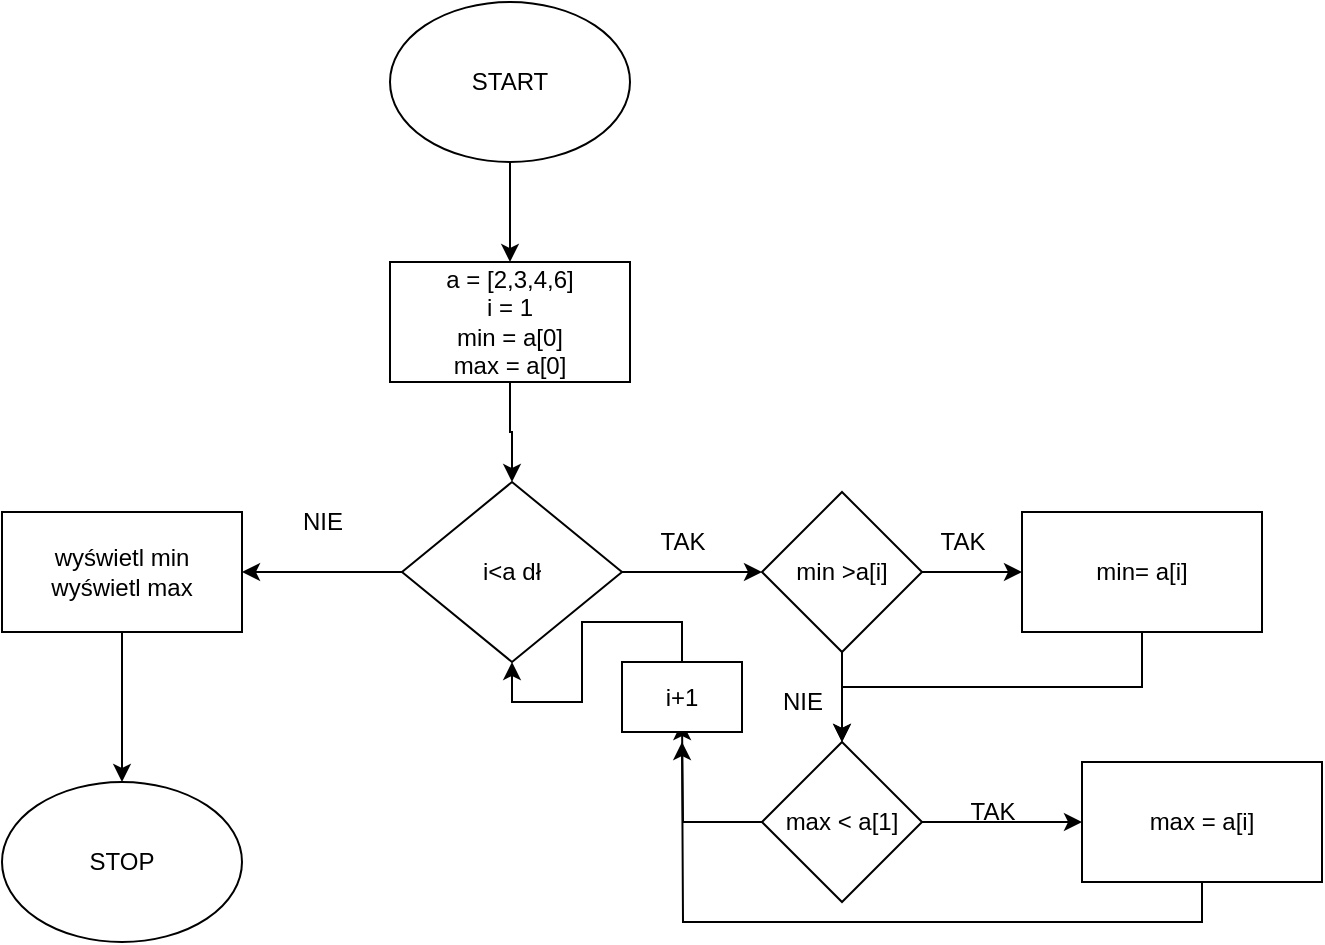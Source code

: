 <mxfile version="20.8.20" type="github">
  <diagram name="Strona-1" id="rhtGgl8qI_kHfRIOT7NE">
    <mxGraphModel dx="1434" dy="796" grid="1" gridSize="10" guides="1" tooltips="1" connect="1" arrows="1" fold="1" page="1" pageScale="1" pageWidth="827" pageHeight="1169" math="0" shadow="0">
      <root>
        <mxCell id="0" />
        <mxCell id="1" parent="0" />
        <mxCell id="fMydrqqpjLZcZsLkV7Fp-3" style="edgeStyle=orthogonalEdgeStyle;rounded=0;orthogonalLoop=1;jettySize=auto;html=1;exitX=0.5;exitY=1;exitDx=0;exitDy=0;entryX=0.5;entryY=0;entryDx=0;entryDy=0;" parent="1" source="fMydrqqpjLZcZsLkV7Fp-1" target="fMydrqqpjLZcZsLkV7Fp-2" edge="1">
          <mxGeometry relative="1" as="geometry" />
        </mxCell>
        <mxCell id="fMydrqqpjLZcZsLkV7Fp-1" value="START" style="ellipse;whiteSpace=wrap;html=1;" parent="1" vertex="1">
          <mxGeometry x="204" y="20" width="120" height="80" as="geometry" />
        </mxCell>
        <mxCell id="fMydrqqpjLZcZsLkV7Fp-5" style="edgeStyle=orthogonalEdgeStyle;rounded=0;orthogonalLoop=1;jettySize=auto;html=1;exitX=0.5;exitY=1;exitDx=0;exitDy=0;entryX=0.5;entryY=0;entryDx=0;entryDy=0;" parent="1" source="fMydrqqpjLZcZsLkV7Fp-2" target="fMydrqqpjLZcZsLkV7Fp-4" edge="1">
          <mxGeometry relative="1" as="geometry" />
        </mxCell>
        <mxCell id="fMydrqqpjLZcZsLkV7Fp-2" value="&lt;div&gt;a = [2,3,4,6]&lt;/div&gt;&lt;div&gt;i = 1&lt;br&gt;&lt;/div&gt;&lt;div&gt;min = a[0]&lt;br&gt;&lt;/div&gt;&lt;div&gt;max = a[0]&lt;br&gt;&lt;/div&gt;" style="rounded=0;whiteSpace=wrap;html=1;" parent="1" vertex="1">
          <mxGeometry x="204" y="150" width="120" height="60" as="geometry" />
        </mxCell>
        <mxCell id="fMydrqqpjLZcZsLkV7Fp-16" style="edgeStyle=orthogonalEdgeStyle;rounded=0;orthogonalLoop=1;jettySize=auto;html=1;exitX=1;exitY=0.5;exitDx=0;exitDy=0;" parent="1" source="fMydrqqpjLZcZsLkV7Fp-4" edge="1">
          <mxGeometry relative="1" as="geometry">
            <mxPoint x="390" y="305" as="targetPoint" />
          </mxGeometry>
        </mxCell>
        <mxCell id="fMydrqqpjLZcZsLkV7Fp-30" style="edgeStyle=orthogonalEdgeStyle;rounded=0;orthogonalLoop=1;jettySize=auto;html=1;exitX=0;exitY=0.5;exitDx=0;exitDy=0;" parent="1" source="fMydrqqpjLZcZsLkV7Fp-4" edge="1">
          <mxGeometry relative="1" as="geometry">
            <mxPoint x="130" y="305" as="targetPoint" />
          </mxGeometry>
        </mxCell>
        <mxCell id="fMydrqqpjLZcZsLkV7Fp-4" value="i&amp;lt;a dł" style="rhombus;whiteSpace=wrap;html=1;" parent="1" vertex="1">
          <mxGeometry x="210" y="260" width="110" height="90" as="geometry" />
        </mxCell>
        <mxCell id="fMydrqqpjLZcZsLkV7Fp-9" value="TAK" style="text;html=1;align=center;verticalAlign=middle;resizable=0;points=[];autosize=1;strokeColor=none;fillColor=none;" parent="1" vertex="1">
          <mxGeometry x="330" y="275" width="40" height="30" as="geometry" />
        </mxCell>
        <mxCell id="fMydrqqpjLZcZsLkV7Fp-13" style="edgeStyle=orthogonalEdgeStyle;rounded=0;orthogonalLoop=1;jettySize=auto;html=1;exitX=0.5;exitY=1;exitDx=0;exitDy=0;entryX=0.5;entryY=0;entryDx=0;entryDy=0;" parent="1" source="fMydrqqpjLZcZsLkV7Fp-11" target="fMydrqqpjLZcZsLkV7Fp-12" edge="1">
          <mxGeometry relative="1" as="geometry" />
        </mxCell>
        <mxCell id="fMydrqqpjLZcZsLkV7Fp-11" value="&lt;div&gt;wyświetl min &lt;br&gt;&lt;/div&gt;&lt;div&gt;wyświetl max&lt;br&gt;&lt;/div&gt;" style="rounded=0;whiteSpace=wrap;html=1;" parent="1" vertex="1">
          <mxGeometry x="10" y="275" width="120" height="60" as="geometry" />
        </mxCell>
        <mxCell id="fMydrqqpjLZcZsLkV7Fp-12" value="STOP" style="ellipse;whiteSpace=wrap;html=1;" parent="1" vertex="1">
          <mxGeometry x="10" y="410" width="120" height="80" as="geometry" />
        </mxCell>
        <mxCell id="fMydrqqpjLZcZsLkV7Fp-20" style="edgeStyle=orthogonalEdgeStyle;rounded=0;orthogonalLoop=1;jettySize=auto;html=1;exitX=1;exitY=0.5;exitDx=0;exitDy=0;entryX=0;entryY=0.5;entryDx=0;entryDy=0;" parent="1" source="fMydrqqpjLZcZsLkV7Fp-17" target="fMydrqqpjLZcZsLkV7Fp-19" edge="1">
          <mxGeometry relative="1" as="geometry" />
        </mxCell>
        <mxCell id="fMydrqqpjLZcZsLkV7Fp-22" style="edgeStyle=orthogonalEdgeStyle;rounded=0;orthogonalLoop=1;jettySize=auto;html=1;exitX=0.5;exitY=1;exitDx=0;exitDy=0;" parent="1" source="fMydrqqpjLZcZsLkV7Fp-17" edge="1">
          <mxGeometry relative="1" as="geometry">
            <mxPoint x="430" y="390" as="targetPoint" />
          </mxGeometry>
        </mxCell>
        <mxCell id="fMydrqqpjLZcZsLkV7Fp-17" value="min &amp;gt;a[i]" style="rhombus;whiteSpace=wrap;html=1;" parent="1" vertex="1">
          <mxGeometry x="390" y="265" width="80" height="80" as="geometry" />
        </mxCell>
        <mxCell id="fMydrqqpjLZcZsLkV7Fp-25" style="edgeStyle=orthogonalEdgeStyle;rounded=0;orthogonalLoop=1;jettySize=auto;html=1;exitX=0.5;exitY=1;exitDx=0;exitDy=0;entryX=0.5;entryY=0;entryDx=0;entryDy=0;" parent="1" source="fMydrqqpjLZcZsLkV7Fp-19" target="fMydrqqpjLZcZsLkV7Fp-23" edge="1">
          <mxGeometry relative="1" as="geometry" />
        </mxCell>
        <mxCell id="fMydrqqpjLZcZsLkV7Fp-19" value="min= a[i]" style="rounded=0;whiteSpace=wrap;html=1;" parent="1" vertex="1">
          <mxGeometry x="520" y="275" width="120" height="60" as="geometry" />
        </mxCell>
        <mxCell id="fMydrqqpjLZcZsLkV7Fp-21" value="TAK" style="text;html=1;align=center;verticalAlign=middle;resizable=0;points=[];autosize=1;strokeColor=none;fillColor=none;" parent="1" vertex="1">
          <mxGeometry x="470" y="275" width="40" height="30" as="geometry" />
        </mxCell>
        <mxCell id="fMydrqqpjLZcZsLkV7Fp-26" style="edgeStyle=orthogonalEdgeStyle;rounded=0;orthogonalLoop=1;jettySize=auto;html=1;exitX=1;exitY=0.5;exitDx=0;exitDy=0;" parent="1" source="fMydrqqpjLZcZsLkV7Fp-23" edge="1">
          <mxGeometry relative="1" as="geometry">
            <mxPoint x="550" y="430" as="targetPoint" />
          </mxGeometry>
        </mxCell>
        <mxCell id="q8C9-edoRX8BGzE2XN16-2" style="edgeStyle=orthogonalEdgeStyle;rounded=0;orthogonalLoop=1;jettySize=auto;html=1;exitX=0;exitY=0.5;exitDx=0;exitDy=0;" edge="1" parent="1" source="fMydrqqpjLZcZsLkV7Fp-23">
          <mxGeometry relative="1" as="geometry">
            <mxPoint x="350" y="380" as="targetPoint" />
          </mxGeometry>
        </mxCell>
        <mxCell id="fMydrqqpjLZcZsLkV7Fp-23" value="max &amp;lt; a[1]" style="rhombus;whiteSpace=wrap;html=1;" parent="1" vertex="1">
          <mxGeometry x="390" y="390" width="80" height="80" as="geometry" />
        </mxCell>
        <mxCell id="fMydrqqpjLZcZsLkV7Fp-24" value="NIE" style="text;html=1;align=center;verticalAlign=middle;resizable=0;points=[];autosize=1;strokeColor=none;fillColor=none;" parent="1" vertex="1">
          <mxGeometry x="390" y="355" width="40" height="30" as="geometry" />
        </mxCell>
        <mxCell id="q8C9-edoRX8BGzE2XN16-4" style="edgeStyle=orthogonalEdgeStyle;rounded=0;orthogonalLoop=1;jettySize=auto;html=1;exitX=0.5;exitY=1;exitDx=0;exitDy=0;" edge="1" parent="1" source="fMydrqqpjLZcZsLkV7Fp-27">
          <mxGeometry relative="1" as="geometry">
            <mxPoint x="350" y="390" as="targetPoint" />
          </mxGeometry>
        </mxCell>
        <mxCell id="fMydrqqpjLZcZsLkV7Fp-27" value="max = a[i]" style="rounded=0;whiteSpace=wrap;html=1;" parent="1" vertex="1">
          <mxGeometry x="550" y="400" width="120" height="60" as="geometry" />
        </mxCell>
        <mxCell id="fMydrqqpjLZcZsLkV7Fp-29" value="NIE" style="text;html=1;align=center;verticalAlign=middle;resizable=0;points=[];autosize=1;strokeColor=none;fillColor=none;" parent="1" vertex="1">
          <mxGeometry x="150" y="265" width="40" height="30" as="geometry" />
        </mxCell>
        <mxCell id="q8C9-edoRX8BGzE2XN16-1" value="TAK" style="text;html=1;align=center;verticalAlign=middle;resizable=0;points=[];autosize=1;strokeColor=none;fillColor=none;" vertex="1" parent="1">
          <mxGeometry x="480" y="410" width="50" height="30" as="geometry" />
        </mxCell>
        <mxCell id="q8C9-edoRX8BGzE2XN16-5" style="edgeStyle=orthogonalEdgeStyle;rounded=0;orthogonalLoop=1;jettySize=auto;html=1;exitX=0.5;exitY=0;exitDx=0;exitDy=0;entryX=0.5;entryY=1;entryDx=0;entryDy=0;" edge="1" parent="1" source="q8C9-edoRX8BGzE2XN16-3" target="fMydrqqpjLZcZsLkV7Fp-4">
          <mxGeometry relative="1" as="geometry" />
        </mxCell>
        <mxCell id="q8C9-edoRX8BGzE2XN16-3" value="i+1" style="rounded=0;whiteSpace=wrap;html=1;" vertex="1" parent="1">
          <mxGeometry x="320" y="350" width="60" height="35" as="geometry" />
        </mxCell>
      </root>
    </mxGraphModel>
  </diagram>
</mxfile>
